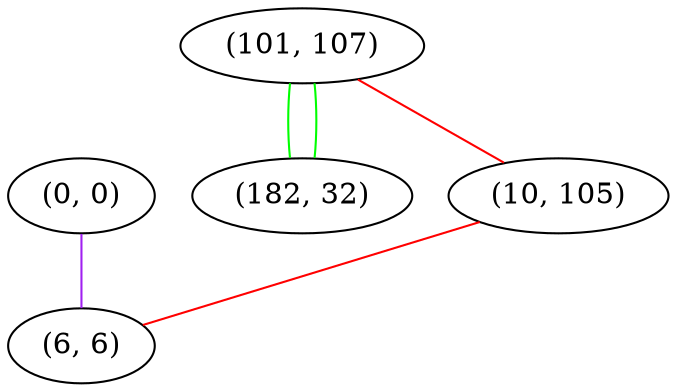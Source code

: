 graph "" {
"(0, 0)";
"(101, 107)";
"(182, 32)";
"(10, 105)";
"(6, 6)";
"(0, 0)" -- "(6, 6)"  [color=purple, key=0, weight=4];
"(101, 107)" -- "(182, 32)"  [color=green, key=0, weight=2];
"(101, 107)" -- "(182, 32)"  [color=green, key=1, weight=2];
"(101, 107)" -- "(10, 105)"  [color=red, key=0, weight=1];
"(10, 105)" -- "(6, 6)"  [color=red, key=0, weight=1];
}
